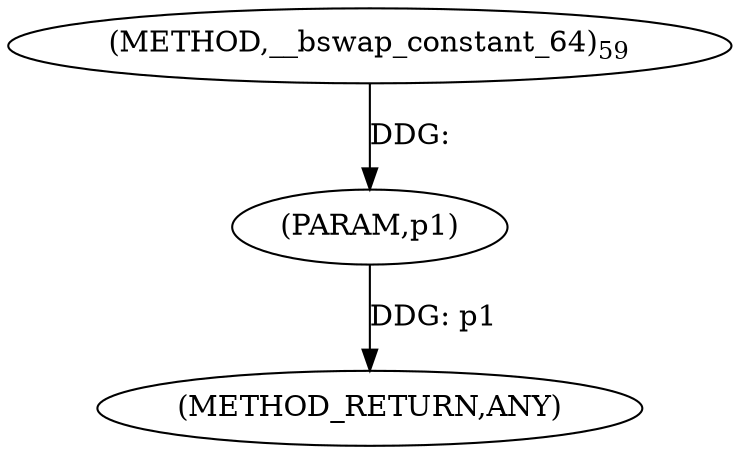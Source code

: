 digraph "__bswap_constant_64" {  
"100101" [label = <(METHOD,__bswap_constant_64)<SUB>59</SUB>> ]
"100103" [label = <(METHOD_RETURN,ANY)> ]
"100102" [label = <(PARAM,p1)> ]
  "100102" -> "100103"  [ label = "DDG: p1"] 
  "100101" -> "100102"  [ label = "DDG: "] 
}
